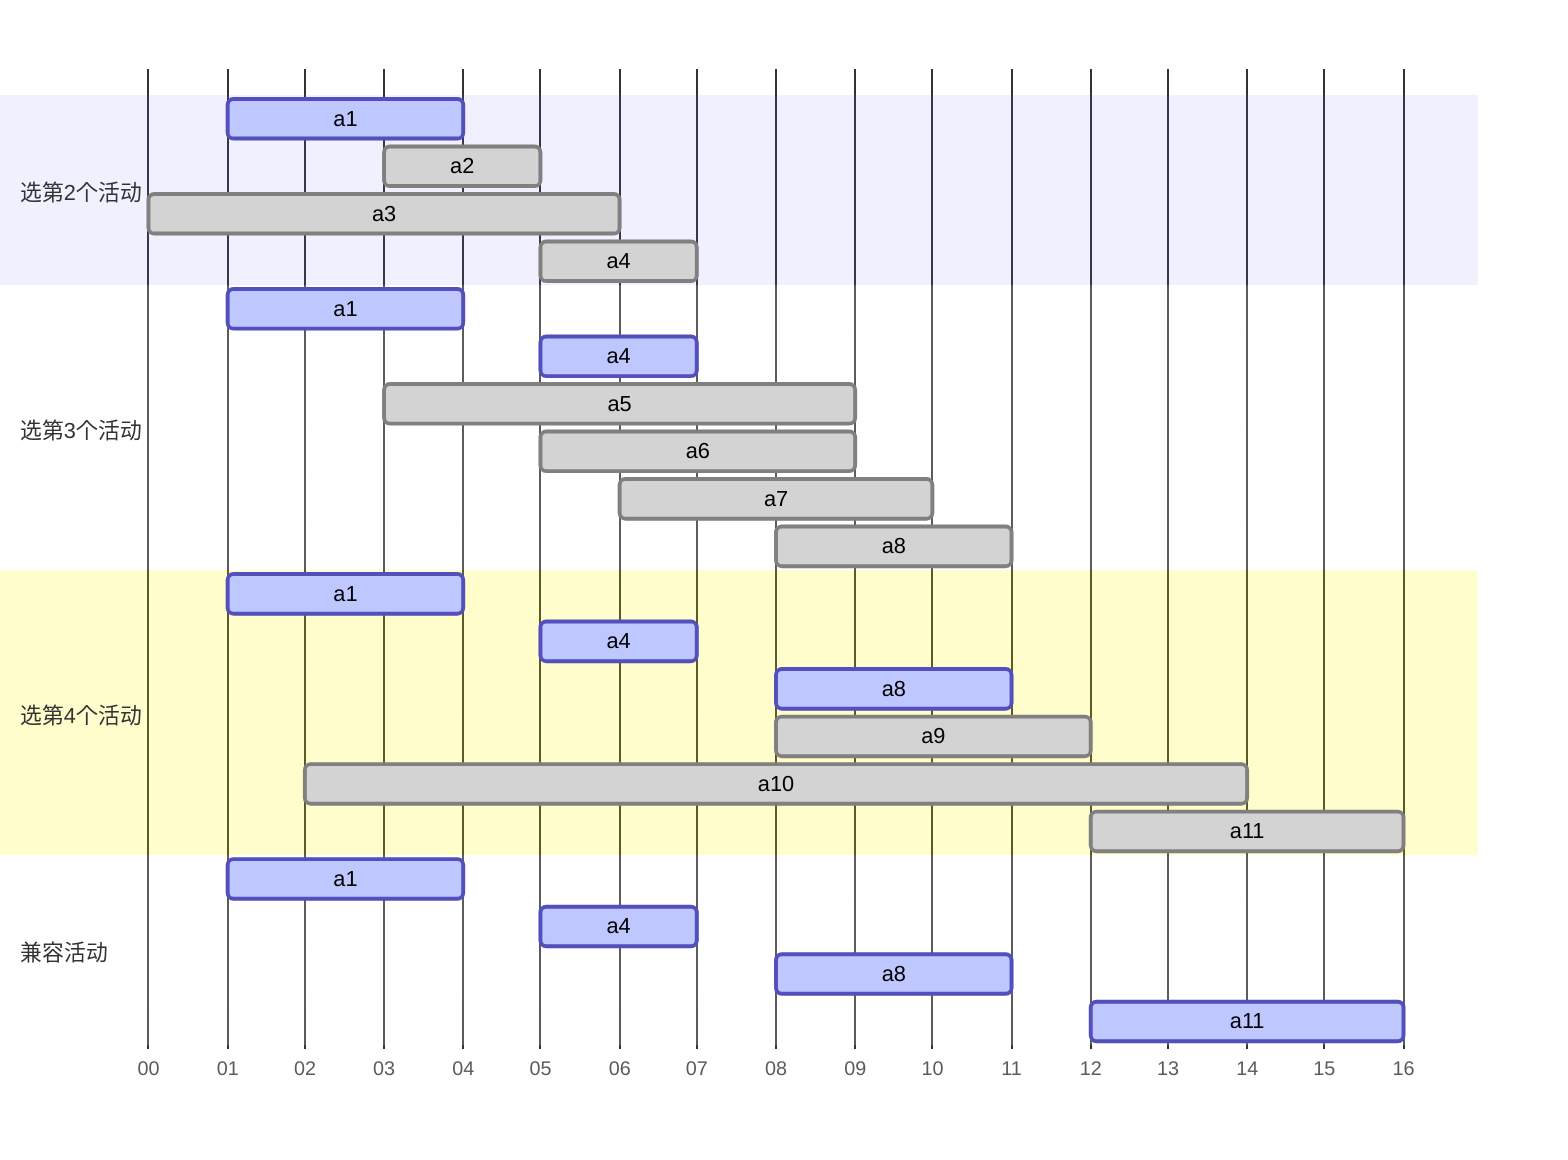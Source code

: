 gantt
todayMarker off
dateFormat  HH
axisFormat %H

section 选第2个活动
a1: active, 01, 04
a2: done, 03, 05
a3: done, 00, 06
a4: done, 05, 07

section 选第3个活动
a1: active, 01, 04
a4: active, 05, 07
a5: done, 03, 09
a6: done, 05, 09
a7: done, 06, 10
a8: done, 08, 11

section 选第4个活动
a1: active, 01, 04
a4: active, 05, 07
a8: active, 08, 11
a9: done, 08, 12
a10: done, 02, 14
a11: done, 12, 16

section 兼容活动
a1: active, 01, 04
a4: active, 05, 07
a8: active, 08, 11
a11: active, 12, 16